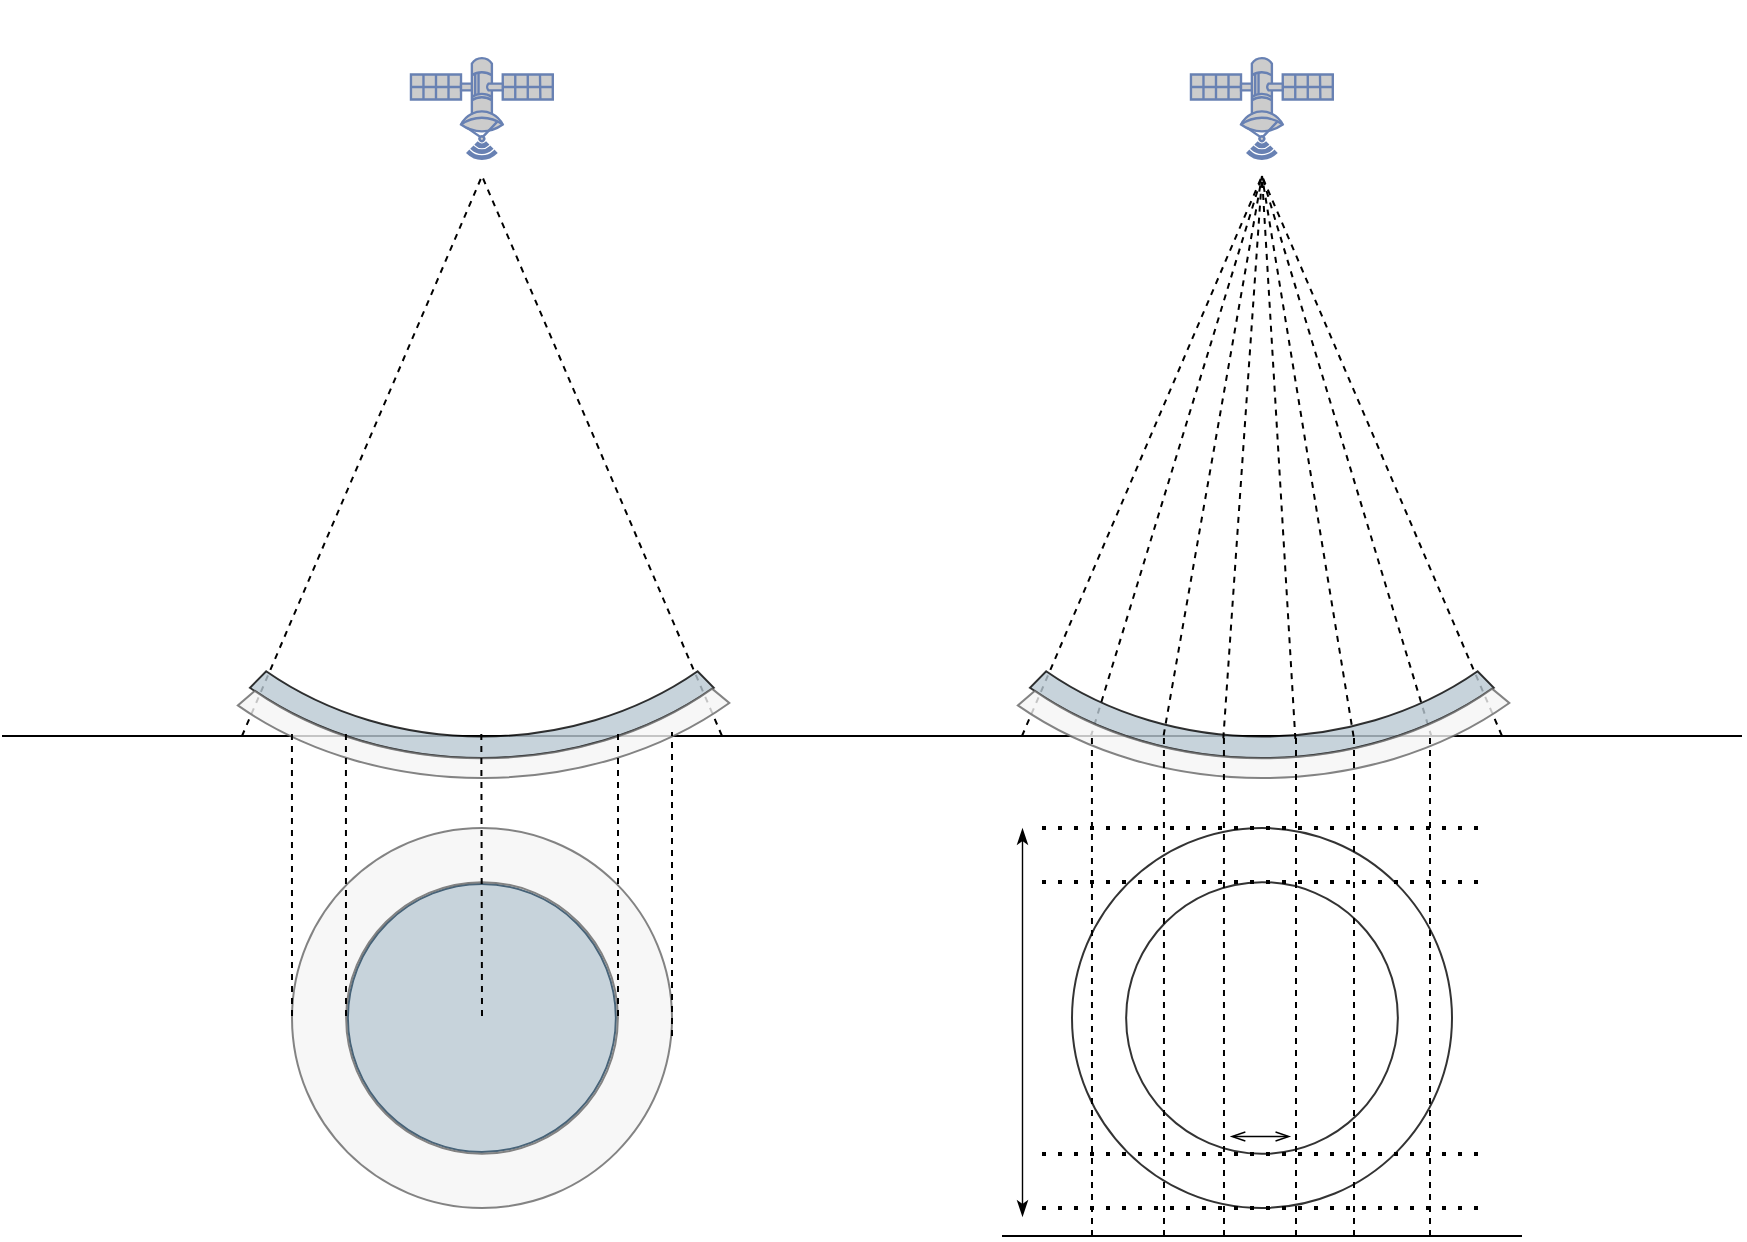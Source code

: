<mxfile version="15.9.1" type="github">
  <diagram id="IViaiXuKfdN6oU4mYsDB" name="Page-1">
    <mxGraphModel dx="449" dy="306" grid="1" gridSize="10" guides="1" tooltips="1" connect="1" arrows="1" fold="1" page="1" pageScale="1" pageWidth="827" pageHeight="1169" math="0" shadow="0">
      <root>
        <mxCell id="0" />
        <mxCell id="1" parent="0" />
        <mxCell id="L8jR0FgZHhtiS3Amrs27-19" value="" style="triangle;whiteSpace=wrap;html=1;fontFamily=Helvetica;fontSize=12;fontColor=rgb(0, 0, 0);align=center;strokeColor=rgb(0, 0, 0);fillColor=rgb(255, 255, 255);rotation=-90;dashed=1;" vertex="1" parent="1">
          <mxGeometry x="490" y="260" width="280" height="240" as="geometry" />
        </mxCell>
        <mxCell id="L8jR0FgZHhtiS3Amrs27-30" value="" style="endArrow=none;dashed=1;html=1;rounded=0;entryX=1;entryY=0.5;entryDx=0;entryDy=0;exitX=0.733;exitY=0.965;exitDx=0;exitDy=0;exitPerimeter=0;" edge="1" parent="1" source="L8jR0FgZHhtiS3Amrs27-21" target="L8jR0FgZHhtiS3Amrs27-19">
          <mxGeometry width="50" height="50" relative="1" as="geometry">
            <mxPoint x="780" y="270" as="sourcePoint" />
            <mxPoint x="830" y="220" as="targetPoint" />
          </mxGeometry>
        </mxCell>
        <mxCell id="L8jR0FgZHhtiS3Amrs27-29" value="" style="endArrow=none;dashed=1;html=1;rounded=0;entryX=1;entryY=0.5;entryDx=0;entryDy=0;exitX=0.265;exitY=0.926;exitDx=0;exitDy=0;exitPerimeter=0;" edge="1" parent="1" source="L8jR0FgZHhtiS3Amrs27-22" target="L8jR0FgZHhtiS3Amrs27-19">
          <mxGeometry width="50" height="50" relative="1" as="geometry">
            <mxPoint x="470" y="300" as="sourcePoint" />
            <mxPoint x="520" y="250" as="targetPoint" />
          </mxGeometry>
        </mxCell>
        <mxCell id="L8jR0FgZHhtiS3Amrs27-16" value="" style="ellipse;whiteSpace=wrap;html=1;aspect=fixed;strokeColor=#23445d;strokeWidth=1;opacity=80;fillColor=#bac8d3;" vertex="1" parent="1">
          <mxGeometry x="172.94" y="594" width="134" height="134" as="geometry" />
        </mxCell>
        <mxCell id="L8jR0FgZHhtiS3Amrs27-2" value="" style="fontColor=#0066CC;verticalAlign=top;verticalLabelPosition=bottom;labelPosition=center;align=center;html=1;outlineConnect=0;fillColor=#CCCCCC;strokeColor=#6881B3;gradientColor=none;gradientDirection=north;strokeWidth=2;shape=mxgraph.networks.satellite;rotation=-45;" vertex="1" parent="1">
          <mxGeometry x="210.44" y="166" width="59" height="59" as="geometry" />
        </mxCell>
        <mxCell id="L8jR0FgZHhtiS3Amrs27-3" value="" style="triangle;whiteSpace=wrap;html=1;fontFamily=Helvetica;fontSize=12;fontColor=rgb(0, 0, 0);align=center;strokeColor=rgb(0, 0, 0);fillColor=rgb(255, 255, 255);rotation=-90;dashed=1;" vertex="1" parent="1">
          <mxGeometry x="100" y="260" width="280" height="240" as="geometry" />
        </mxCell>
        <mxCell id="L8jR0FgZHhtiS3Amrs27-5" value="" style="endArrow=none;html=1;rounded=0;" edge="1" parent="1">
          <mxGeometry width="50" height="50" relative="1" as="geometry">
            <mxPoint y="520" as="sourcePoint" />
            <mxPoint x="480" y="520" as="targetPoint" />
          </mxGeometry>
        </mxCell>
        <mxCell id="L8jR0FgZHhtiS3Amrs27-8" value="" style="verticalLabelPosition=bottom;verticalAlign=top;html=1;shape=mxgraph.basic.partConcEllipse;startAngle=0.39;endAngle=0.61;arcWidth=0.07;fillColor=#bac8d3;strokeColor=#000000;opacity=80;" vertex="1" parent="1">
          <mxGeometry x="58" y="225" width="363.89" height="306" as="geometry" />
        </mxCell>
        <mxCell id="L8jR0FgZHhtiS3Amrs27-9" value="" style="verticalLabelPosition=bottom;verticalAlign=top;html=1;shape=mxgraph.basic.partConcEllipse;startAngle=0.381;endAngle=0.617;arcWidth=0.07;fillColor=#f5f5f5;strokeColor=#666666;strokeWidth=1;opacity=80;fontColor=#333333;" vertex="1" parent="1">
          <mxGeometry x="58" y="260" width="363.89" height="281" as="geometry" />
        </mxCell>
        <mxCell id="L8jR0FgZHhtiS3Amrs27-10" value="" style="verticalLabelPosition=bottom;verticalAlign=top;html=1;shape=mxgraph.basic.donut;dx=27.07;strokeColor=#666666;strokeWidth=1;opacity=80;fillColor=#f5f5f5;fontColor=#333333;" vertex="1" parent="1">
          <mxGeometry x="145" y="566" width="190" height="190" as="geometry" />
        </mxCell>
        <mxCell id="L8jR0FgZHhtiS3Amrs27-11" value="" style="endArrow=none;dashed=1;html=1;rounded=0;entryX=0.239;entryY=0.928;entryDx=0;entryDy=0;entryPerimeter=0;" edge="1" parent="1">
          <mxGeometry width="50" height="50" relative="1" as="geometry">
            <mxPoint x="145" y="660" as="sourcePoint" />
            <mxPoint x="144.97" y="518.768" as="targetPoint" />
          </mxGeometry>
        </mxCell>
        <mxCell id="L8jR0FgZHhtiS3Amrs27-12" value="" style="endArrow=none;dashed=1;html=1;rounded=0;entryX=0.239;entryY=0.928;entryDx=0;entryDy=0;entryPerimeter=0;" edge="1" parent="1">
          <mxGeometry width="50" height="50" relative="1" as="geometry">
            <mxPoint x="172" y="660" as="sourcePoint" />
            <mxPoint x="171.97" y="518.768" as="targetPoint" />
          </mxGeometry>
        </mxCell>
        <mxCell id="L8jR0FgZHhtiS3Amrs27-13" value="" style="endArrow=none;dashed=1;html=1;rounded=0;entryX=0.239;entryY=0.928;entryDx=0;entryDy=0;entryPerimeter=0;" edge="1" parent="1">
          <mxGeometry width="50" height="50" relative="1" as="geometry">
            <mxPoint x="240" y="660" as="sourcePoint" />
            <mxPoint x="239.66" y="517.998" as="targetPoint" />
          </mxGeometry>
        </mxCell>
        <mxCell id="L8jR0FgZHhtiS3Amrs27-14" value="" style="endArrow=none;dashed=1;html=1;rounded=0;entryX=0.239;entryY=0.928;entryDx=0;entryDy=0;entryPerimeter=0;" edge="1" parent="1">
          <mxGeometry width="50" height="50" relative="1" as="geometry">
            <mxPoint x="308" y="660" as="sourcePoint" />
            <mxPoint x="308.0" y="517.998" as="targetPoint" />
          </mxGeometry>
        </mxCell>
        <mxCell id="L8jR0FgZHhtiS3Amrs27-15" value="" style="endArrow=none;dashed=1;html=1;rounded=0;entryX=0.239;entryY=0.928;entryDx=0;entryDy=0;entryPerimeter=0;" edge="1" parent="1">
          <mxGeometry width="50" height="50" relative="1" as="geometry">
            <mxPoint x="335" y="670" as="sourcePoint" />
            <mxPoint x="335.0" y="517.998" as="targetPoint" />
          </mxGeometry>
        </mxCell>
        <mxCell id="L8jR0FgZHhtiS3Amrs27-18" value="" style="fontColor=#0066CC;verticalAlign=top;verticalLabelPosition=bottom;labelPosition=center;align=center;html=1;outlineConnect=0;fillColor=#CCCCCC;strokeColor=#6881B3;gradientColor=none;gradientDirection=north;strokeWidth=2;shape=mxgraph.networks.satellite;rotation=-45;" vertex="1" parent="1">
          <mxGeometry x="600.44" y="166" width="59" height="59" as="geometry" />
        </mxCell>
        <mxCell id="L8jR0FgZHhtiS3Amrs27-20" value="" style="endArrow=none;html=1;rounded=0;" edge="1" parent="1">
          <mxGeometry width="50" height="50" relative="1" as="geometry">
            <mxPoint x="390" y="520" as="sourcePoint" />
            <mxPoint x="870" y="520" as="targetPoint" />
          </mxGeometry>
        </mxCell>
        <mxCell id="L8jR0FgZHhtiS3Amrs27-21" value="" style="verticalLabelPosition=bottom;verticalAlign=top;html=1;shape=mxgraph.basic.partConcEllipse;startAngle=0.39;endAngle=0.61;arcWidth=0.07;fillColor=#bac8d3;strokeColor=#000000;opacity=80;" vertex="1" parent="1">
          <mxGeometry x="448" y="225" width="363.89" height="306" as="geometry" />
        </mxCell>
        <mxCell id="L8jR0FgZHhtiS3Amrs27-22" value="" style="verticalLabelPosition=bottom;verticalAlign=top;html=1;shape=mxgraph.basic.partConcEllipse;startAngle=0.381;endAngle=0.617;arcWidth=0.07;fillColor=#f5f5f5;strokeColor=#666666;strokeWidth=1;opacity=80;fontColor=#333333;" vertex="1" parent="1">
          <mxGeometry x="448" y="260" width="363.89" height="281" as="geometry" />
        </mxCell>
        <mxCell id="L8jR0FgZHhtiS3Amrs27-23" value="" style="verticalLabelPosition=bottom;verticalAlign=top;html=1;shape=mxgraph.basic.donut;dx=27.07;strokeWidth=1;opacity=80;" vertex="1" parent="1">
          <mxGeometry x="535" y="566" width="190" height="190" as="geometry" />
        </mxCell>
        <mxCell id="L8jR0FgZHhtiS3Amrs27-24" value="" style="endArrow=none;dashed=1;html=1;rounded=0;entryX=0.239;entryY=0.928;entryDx=0;entryDy=0;entryPerimeter=0;" edge="1" parent="1">
          <mxGeometry width="50" height="50" relative="1" as="geometry">
            <mxPoint x="545" y="770" as="sourcePoint" />
            <mxPoint x="544.97" y="518.768" as="targetPoint" />
          </mxGeometry>
        </mxCell>
        <mxCell id="L8jR0FgZHhtiS3Amrs27-25" value="" style="endArrow=none;dashed=1;html=1;rounded=0;entryX=0.239;entryY=0.928;entryDx=0;entryDy=0;entryPerimeter=0;" edge="1" parent="1">
          <mxGeometry width="50" height="50" relative="1" as="geometry">
            <mxPoint x="581" y="770" as="sourcePoint" />
            <mxPoint x="580.97" y="518.768" as="targetPoint" />
          </mxGeometry>
        </mxCell>
        <mxCell id="L8jR0FgZHhtiS3Amrs27-27" value="" style="endArrow=none;dashed=1;html=1;rounded=0;entryX=0.239;entryY=0.928;entryDx=0;entryDy=0;entryPerimeter=0;" edge="1" parent="1">
          <mxGeometry width="50" height="50" relative="1" as="geometry">
            <mxPoint x="676" y="770" as="sourcePoint" />
            <mxPoint x="676.0" y="517.998" as="targetPoint" />
          </mxGeometry>
        </mxCell>
        <mxCell id="L8jR0FgZHhtiS3Amrs27-28" value="" style="endArrow=none;dashed=1;html=1;rounded=0;entryX=0.239;entryY=0.928;entryDx=0;entryDy=0;entryPerimeter=0;" edge="1" parent="1">
          <mxGeometry width="50" height="50" relative="1" as="geometry">
            <mxPoint x="714" y="770" as="sourcePoint" />
            <mxPoint x="714.0" y="518.998" as="targetPoint" />
          </mxGeometry>
        </mxCell>
        <mxCell id="L8jR0FgZHhtiS3Amrs27-31" value="" style="endArrow=none;dashed=1;html=1;rounded=0;entryX=1;entryY=0.5;entryDx=0;entryDy=0;exitX=0.626;exitY=0.965;exitDx=0;exitDy=0;exitPerimeter=0;" edge="1" parent="1" source="L8jR0FgZHhtiS3Amrs27-21" target="L8jR0FgZHhtiS3Amrs27-19">
          <mxGeometry width="50" height="50" relative="1" as="geometry">
            <mxPoint x="760" y="280" as="sourcePoint" />
            <mxPoint x="630" y="240" as="targetPoint" />
          </mxGeometry>
        </mxCell>
        <mxCell id="L8jR0FgZHhtiS3Amrs27-32" value="" style="endArrow=none;dashed=1;html=1;rounded=0;exitX=0.365;exitY=0.963;exitDx=0;exitDy=0;exitPerimeter=0;" edge="1" parent="1" source="L8jR0FgZHhtiS3Amrs27-21">
          <mxGeometry width="50" height="50" relative="1" as="geometry">
            <mxPoint x="740" y="330" as="sourcePoint" />
            <mxPoint x="630" y="240" as="targetPoint" />
          </mxGeometry>
        </mxCell>
        <mxCell id="L8jR0FgZHhtiS3Amrs27-33" value="" style="endArrow=none;dashed=1;html=1;rounded=0;exitX=0.546;exitY=0.969;exitDx=0;exitDy=0;exitPerimeter=0;" edge="1" parent="1" source="L8jR0FgZHhtiS3Amrs27-21">
          <mxGeometry width="50" height="50" relative="1" as="geometry">
            <mxPoint x="720" y="310" as="sourcePoint" />
            <mxPoint x="630" y="240" as="targetPoint" />
          </mxGeometry>
        </mxCell>
        <mxCell id="L8jR0FgZHhtiS3Amrs27-34" value="" style="endArrow=none;dashed=1;html=1;rounded=0;exitX=0.447;exitY=0.968;exitDx=0;exitDy=0;exitPerimeter=0;" edge="1" parent="1" source="L8jR0FgZHhtiS3Amrs27-21">
          <mxGeometry width="50" height="50" relative="1" as="geometry">
            <mxPoint x="700" y="310" as="sourcePoint" />
            <mxPoint x="630" y="240" as="targetPoint" />
          </mxGeometry>
        </mxCell>
        <mxCell id="L8jR0FgZHhtiS3Amrs27-35" value="" style="endArrow=none;html=1;rounded=0;" edge="1" parent="1">
          <mxGeometry width="50" height="50" relative="1" as="geometry">
            <mxPoint x="500" y="770" as="sourcePoint" />
            <mxPoint x="760" y="770" as="targetPoint" />
          </mxGeometry>
        </mxCell>
        <mxCell id="L8jR0FgZHhtiS3Amrs27-36" value="" style="endArrow=none;dashed=1;html=1;rounded=0;entryX=0.239;entryY=0.928;entryDx=0;entryDy=0;entryPerimeter=0;" edge="1" parent="1">
          <mxGeometry width="50" height="50" relative="1" as="geometry">
            <mxPoint x="611" y="770" as="sourcePoint" />
            <mxPoint x="610.97" y="519.768" as="targetPoint" />
          </mxGeometry>
        </mxCell>
        <mxCell id="L8jR0FgZHhtiS3Amrs27-37" value="" style="endArrow=none;dashed=1;html=1;rounded=0;entryX=0.239;entryY=0.928;entryDx=0;entryDy=0;entryPerimeter=0;" edge="1" parent="1">
          <mxGeometry width="50" height="50" relative="1" as="geometry">
            <mxPoint x="647" y="770" as="sourcePoint" />
            <mxPoint x="647.0" y="519.998" as="targetPoint" />
          </mxGeometry>
        </mxCell>
        <mxCell id="L8jR0FgZHhtiS3Amrs27-38" value="" style="endArrow=none;dashed=1;html=1;dashPattern=1 3;strokeWidth=2;rounded=0;" edge="1" parent="1">
          <mxGeometry width="50" height="50" relative="1" as="geometry">
            <mxPoint x="520" y="566" as="sourcePoint" />
            <mxPoint x="740" y="566" as="targetPoint" />
          </mxGeometry>
        </mxCell>
        <mxCell id="L8jR0FgZHhtiS3Amrs27-39" value="" style="endArrow=none;dashed=1;html=1;dashPattern=1 3;strokeWidth=2;rounded=0;" edge="1" parent="1">
          <mxGeometry width="50" height="50" relative="1" as="geometry">
            <mxPoint x="520" y="593" as="sourcePoint" />
            <mxPoint x="740" y="593" as="targetPoint" />
          </mxGeometry>
        </mxCell>
        <mxCell id="L8jR0FgZHhtiS3Amrs27-40" value="" style="endArrow=none;dashed=1;html=1;dashPattern=1 3;strokeWidth=2;rounded=0;" edge="1" parent="1">
          <mxGeometry width="50" height="50" relative="1" as="geometry">
            <mxPoint x="520" y="729" as="sourcePoint" />
            <mxPoint x="740" y="729" as="targetPoint" />
          </mxGeometry>
        </mxCell>
        <mxCell id="L8jR0FgZHhtiS3Amrs27-41" value="" style="endArrow=none;dashed=1;html=1;dashPattern=1 3;strokeWidth=2;rounded=0;" edge="1" parent="1">
          <mxGeometry width="50" height="50" relative="1" as="geometry">
            <mxPoint x="520" y="756" as="sourcePoint" />
            <mxPoint x="740" y="756" as="targetPoint" />
          </mxGeometry>
        </mxCell>
        <mxCell id="L8jR0FgZHhtiS3Amrs27-42" value="" style="endArrow=classicThin;startArrow=classicThin;html=1;rounded=0;endFill=1;startFill=1;strokeWidth=0.7;" edge="1" parent="1">
          <mxGeometry width="50" height="50" relative="1" as="geometry">
            <mxPoint x="510" y="760" as="sourcePoint" />
            <mxPoint x="510" y="566" as="targetPoint" />
          </mxGeometry>
        </mxCell>
        <mxCell id="L8jR0FgZHhtiS3Amrs27-44" value="" style="endArrow=openThin;startArrow=openThin;html=1;rounded=0;strokeWidth=0.7;endFill=0;startFill=0;" edge="1" parent="1">
          <mxGeometry width="50" height="50" relative="1" as="geometry">
            <mxPoint x="613.94" y="720" as="sourcePoint" />
            <mxPoint x="644" y="720" as="targetPoint" />
          </mxGeometry>
        </mxCell>
      </root>
    </mxGraphModel>
  </diagram>
</mxfile>
